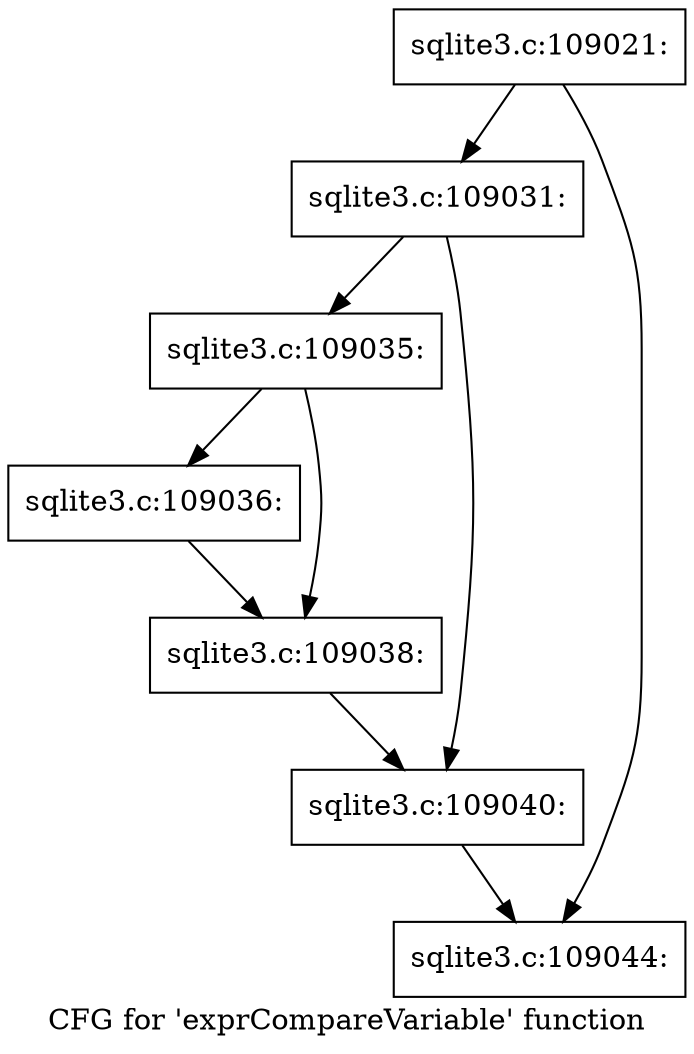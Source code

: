 digraph "CFG for 'exprCompareVariable' function" {
	label="CFG for 'exprCompareVariable' function";

	Node0x55c0f8b78e70 [shape=record,label="{sqlite3.c:109021:}"];
	Node0x55c0f8b78e70 -> Node0x55c0f8b90790;
	Node0x55c0f8b78e70 -> Node0x55c0f8b90880;
	Node0x55c0f8b90790 [shape=record,label="{sqlite3.c:109031:}"];
	Node0x55c0f8b90790 -> Node0x55c0f5c20de0;
	Node0x55c0f8b90790 -> Node0x55c0f5c20e30;
	Node0x55c0f5c20de0 [shape=record,label="{sqlite3.c:109035:}"];
	Node0x55c0f5c20de0 -> Node0x55c0f8b91540;
	Node0x55c0f5c20de0 -> Node0x55c0f8b92120;
	Node0x55c0f8b91540 [shape=record,label="{sqlite3.c:109036:}"];
	Node0x55c0f8b91540 -> Node0x55c0f8b92120;
	Node0x55c0f8b92120 [shape=record,label="{sqlite3.c:109038:}"];
	Node0x55c0f8b92120 -> Node0x55c0f5c20e30;
	Node0x55c0f5c20e30 [shape=record,label="{sqlite3.c:109040:}"];
	Node0x55c0f5c20e30 -> Node0x55c0f8b90880;
	Node0x55c0f8b90880 [shape=record,label="{sqlite3.c:109044:}"];
}
